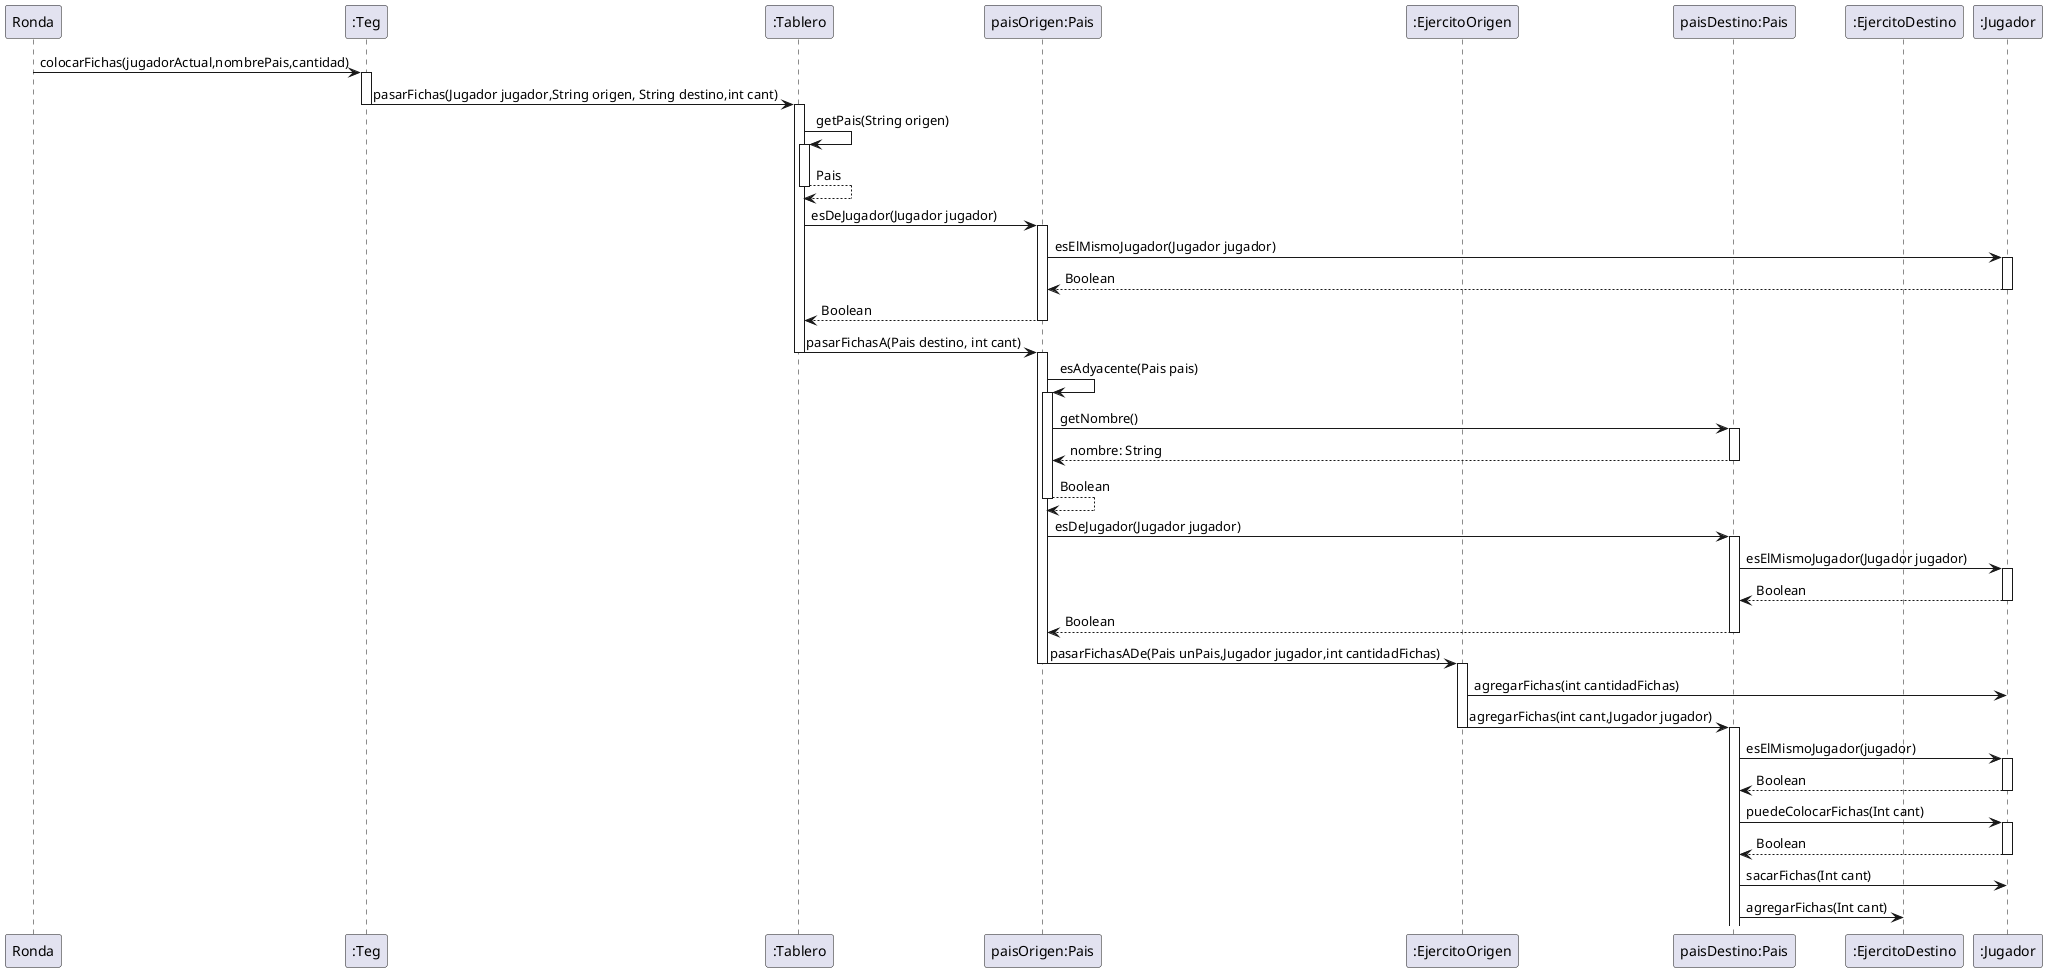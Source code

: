 @startuml
'https://plantuml.com/sequence-diagram


participant Ronda
participant Teg as ":Teg"
participant Tablero as ":Tablero"
participant PaisOrigen as  "paisOrigen:Pais"
participant EjercitoOrigen as ":EjercitoOrigen"
participant PaisDestino as  "paisDestino:Pais"
participant EjercitoDestino as ":EjercitoDestino"
participant Jugador as ":Jugador"


Ronda -> Teg: colocarFichas(jugadorActual,nombrePais,cantidad)
activate Teg
Teg -> Tablero: pasarFichas(Jugador jugador,String origen, String destino,int cant)
deactivate Teg

activate Tablero
Tablero -> Tablero: getPais(String origen)
activate Tablero
Tablero --> Tablero: Pais
deactivate Tablero
Tablero -> PaisOrigen: esDeJugador(Jugador jugador)
activate PaisOrigen
PaisOrigen -> Jugador: esElMismoJugador(Jugador jugador)
activate Jugador
return Boolean
return Boolean
Tablero -> PaisOrigen:pasarFichasA(Pais destino, int cant)
deactivate Tablero

activate PaisOrigen
'Adyacencia
PaisOrigen -> PaisOrigen: esAdyacente(Pais pais)
activate PaisOrigen
PaisOrigen -> PaisDestino: getNombre()
activate PaisDestino
return nombre: String
return Boolean
'Chequeo si detino es del jugador
PaisOrigen -> PaisDestino: esDeJugador(Jugador jugador)
activate PaisDestino
PaisDestino -> Jugador: esElMismoJugador(Jugador jugador)
activate Jugador
return Boolean
return Boolean

PaisOrigen -> EjercitoOrigen:pasarFichasADe(Pais unPais,Jugador jugador,int cantidadFichas)
deactivate PaisOrigen
activate EjercitoOrigen
EjercitoOrigen -> Jugador: agregarFichas(int cantidadFichas)

EjercitoOrigen -> PaisDestino: agregarFichas(int cant,Jugador jugador)
deactivate EjercitoOrigen


activate PaisDestino
PaisDestino -> Jugador: esElMismoJugador(jugador)
activate Jugador
return Boolean
PaisDestino -> Jugador: puedeColocarFichas(Int cant)
activate Jugador
return Boolean
PaisDestino -> Jugador: sacarFichas(Int cant)
PaisDestino -> EjercitoDestino: agregarFichas(Int cant)

@enduml